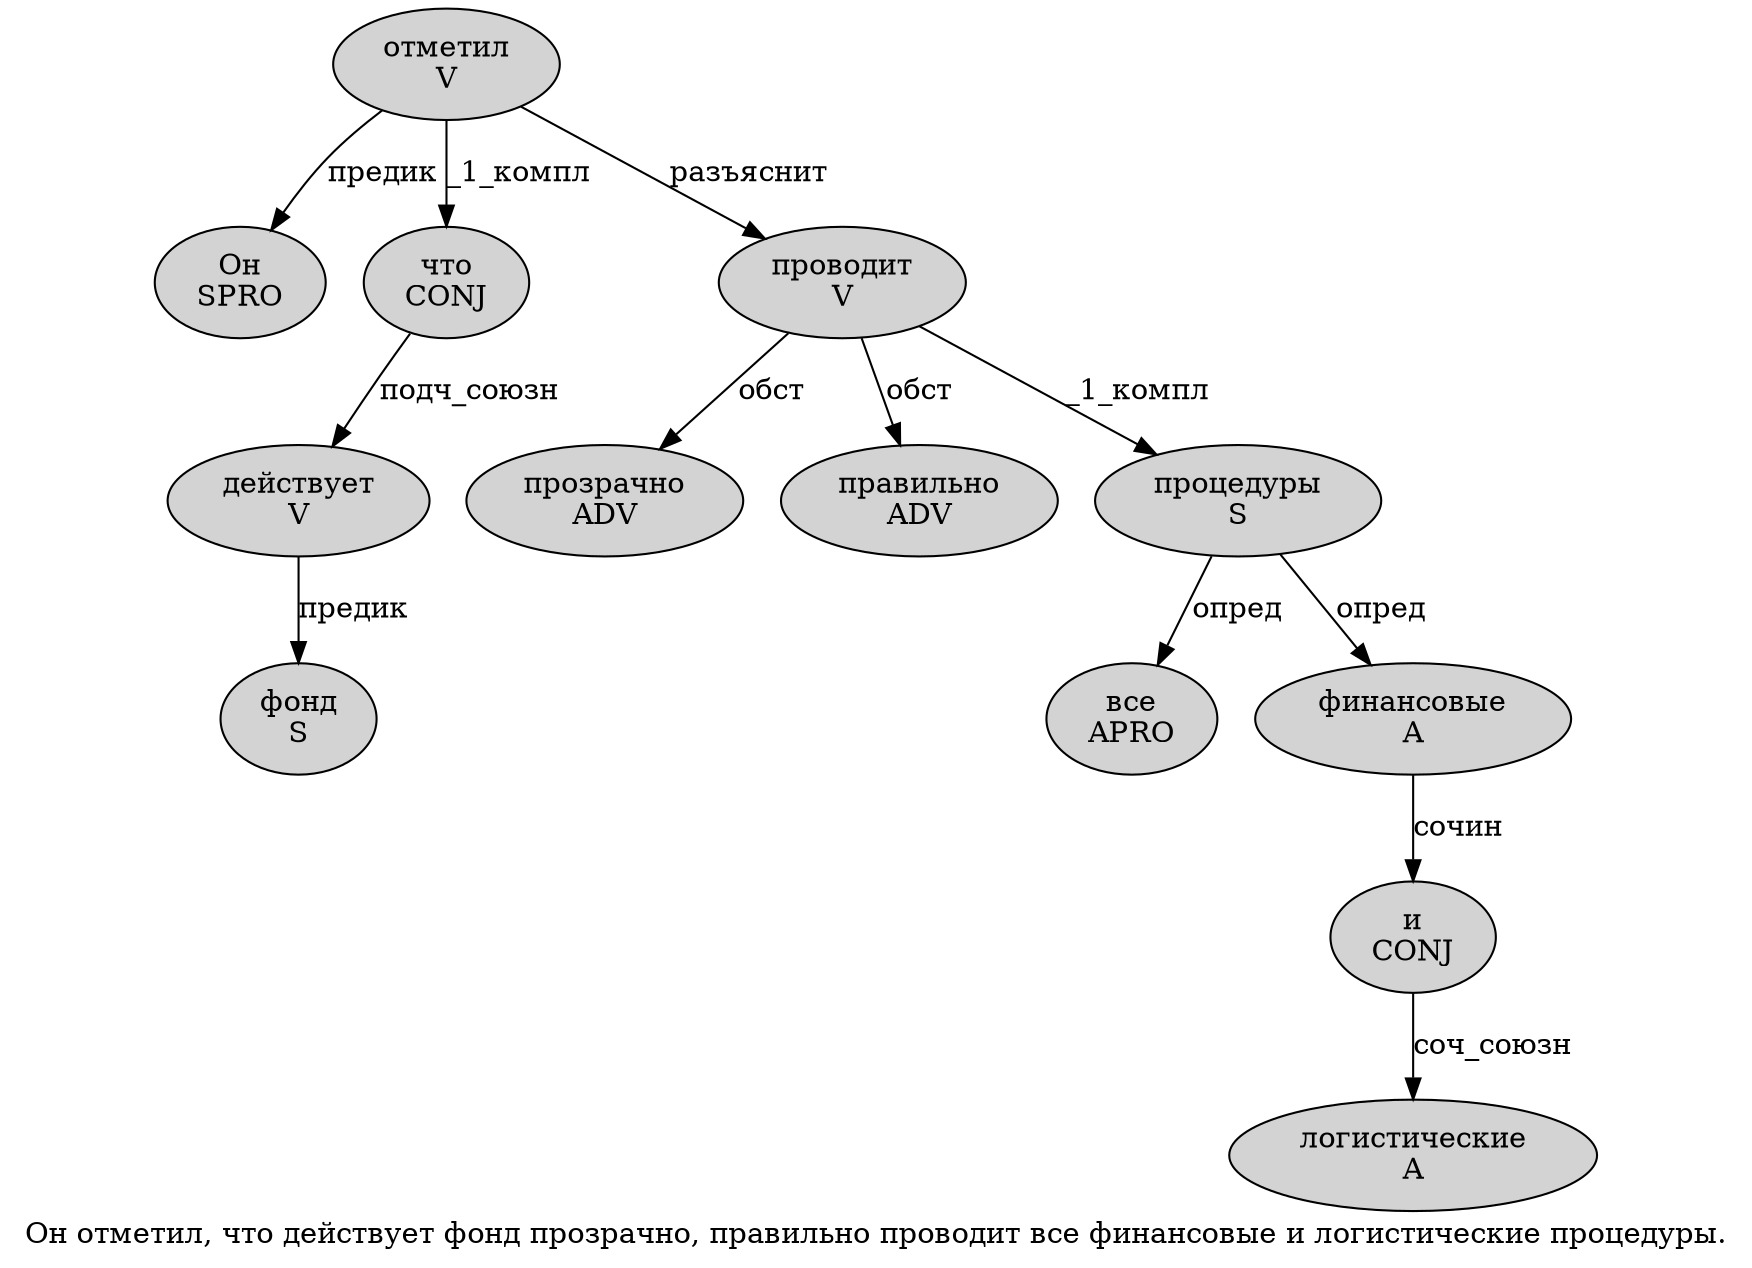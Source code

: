 digraph SENTENCE_1467 {
	graph [label="Он отметил, что действует фонд прозрачно, правильно проводит все финансовые и логистические процедуры."]
	node [style=filled]
		0 [label="Он
SPRO" color="" fillcolor=lightgray penwidth=1 shape=ellipse]
		1 [label="отметил
V" color="" fillcolor=lightgray penwidth=1 shape=ellipse]
		3 [label="что
CONJ" color="" fillcolor=lightgray penwidth=1 shape=ellipse]
		4 [label="действует
V" color="" fillcolor=lightgray penwidth=1 shape=ellipse]
		5 [label="фонд
S" color="" fillcolor=lightgray penwidth=1 shape=ellipse]
		6 [label="прозрачно
ADV" color="" fillcolor=lightgray penwidth=1 shape=ellipse]
		8 [label="правильно
ADV" color="" fillcolor=lightgray penwidth=1 shape=ellipse]
		9 [label="проводит
V" color="" fillcolor=lightgray penwidth=1 shape=ellipse]
		10 [label="все
APRO" color="" fillcolor=lightgray penwidth=1 shape=ellipse]
		11 [label="финансовые
A" color="" fillcolor=lightgray penwidth=1 shape=ellipse]
		12 [label="и
CONJ" color="" fillcolor=lightgray penwidth=1 shape=ellipse]
		13 [label="логистические
A" color="" fillcolor=lightgray penwidth=1 shape=ellipse]
		14 [label="процедуры
S" color="" fillcolor=lightgray penwidth=1 shape=ellipse]
			1 -> 0 [label="предик"]
			1 -> 3 [label="_1_компл"]
			1 -> 9 [label="разъяснит"]
			12 -> 13 [label="соч_союзн"]
			3 -> 4 [label="подч_союзн"]
			14 -> 10 [label="опред"]
			14 -> 11 [label="опред"]
			9 -> 6 [label="обст"]
			9 -> 8 [label="обст"]
			9 -> 14 [label="_1_компл"]
			4 -> 5 [label="предик"]
			11 -> 12 [label="сочин"]
}